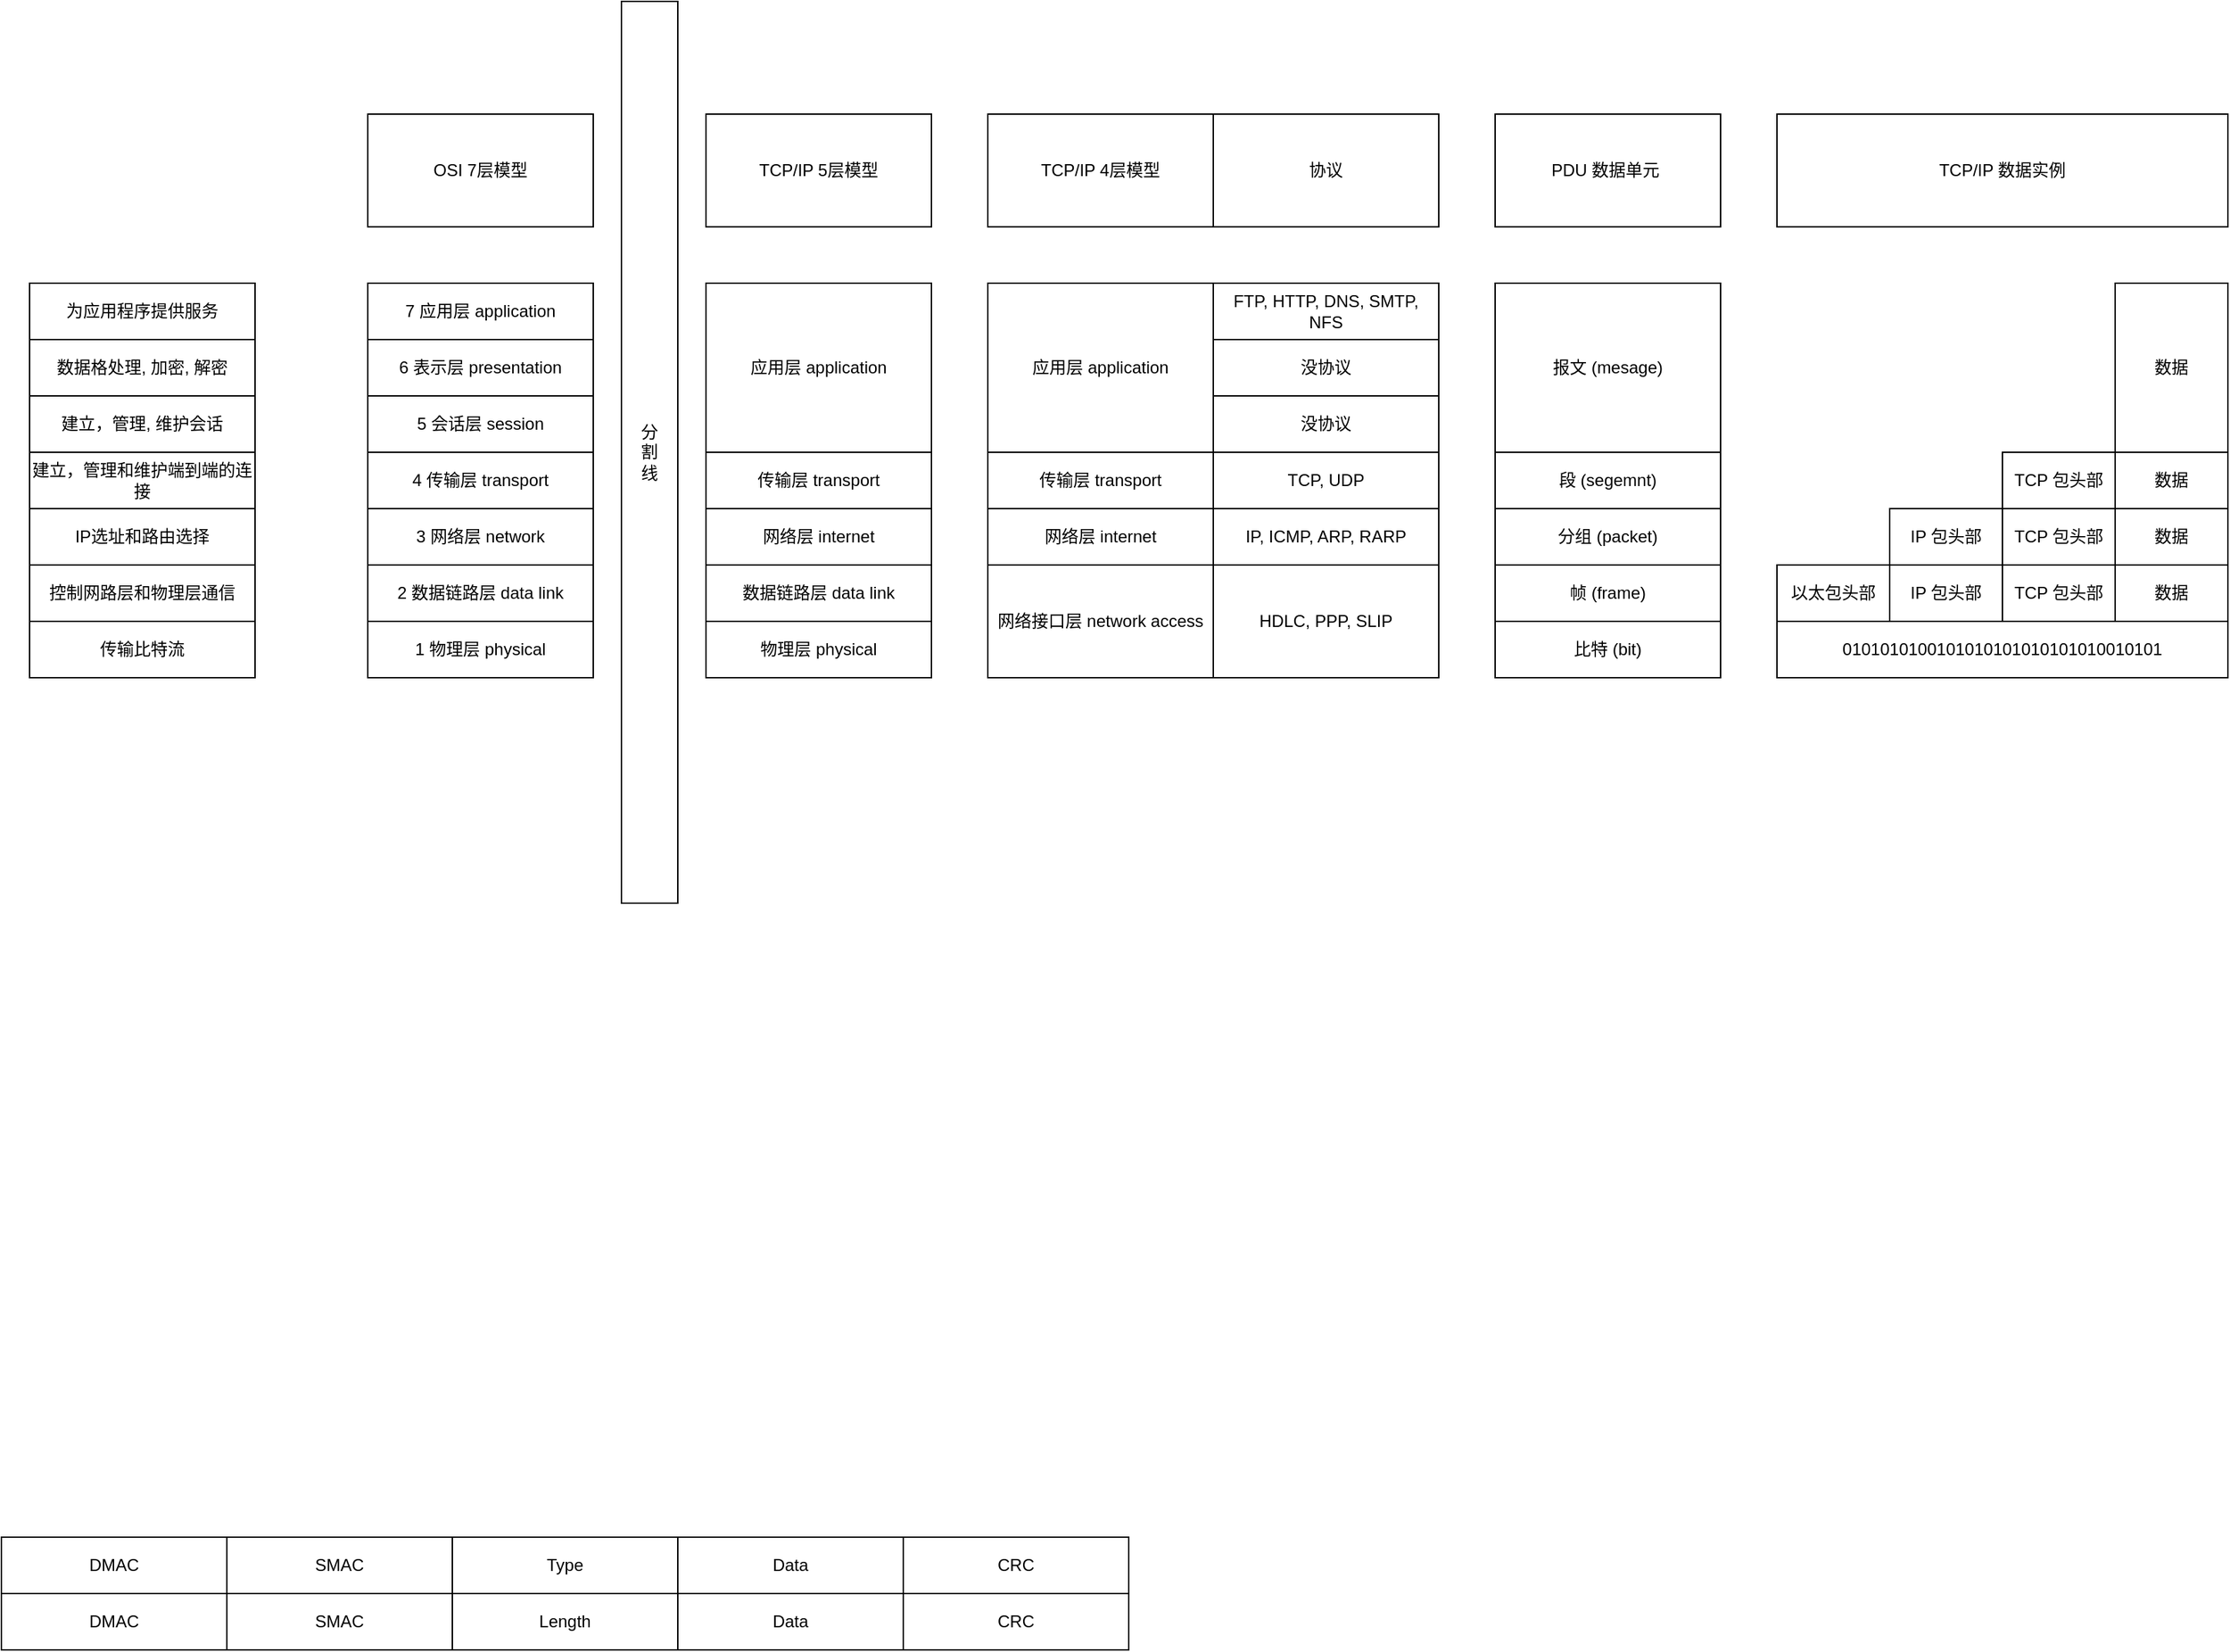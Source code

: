 <mxfile>
    <diagram id="jClCDkFuXlwsBZGfU6mE" name="第 1 页">
        <mxGraphModel dx="1913" dy="944" grid="1" gridSize="10" guides="1" tooltips="1" connect="1" arrows="1" fold="1" page="1" pageScale="1" pageWidth="850" pageHeight="1100" math="0" shadow="0">
            <root>
                <mxCell id="0"/>
                <mxCell id="1" parent="0"/>
                <mxCell id="3" value="7 应用层 application" style="rounded=0;whiteSpace=wrap;html=1;" parent="1" vertex="1">
                    <mxGeometry x="320" y="240" width="160" height="40" as="geometry"/>
                </mxCell>
                <mxCell id="4" value="6 表示层 presentation" style="rounded=0;whiteSpace=wrap;html=1;" parent="1" vertex="1">
                    <mxGeometry x="320" y="280" width="160" height="40" as="geometry"/>
                </mxCell>
                <mxCell id="5" value="5 会话层 session" style="rounded=0;whiteSpace=wrap;html=1;" parent="1" vertex="1">
                    <mxGeometry x="320" y="320" width="160" height="40" as="geometry"/>
                </mxCell>
                <mxCell id="6" value="4 传输层 transport" style="rounded=0;whiteSpace=wrap;html=1;" parent="1" vertex="1">
                    <mxGeometry x="320" y="360" width="160" height="40" as="geometry"/>
                </mxCell>
                <mxCell id="7" value="3 网络层 network" style="rounded=0;whiteSpace=wrap;html=1;" parent="1" vertex="1">
                    <mxGeometry x="320" y="400" width="160" height="40" as="geometry"/>
                </mxCell>
                <mxCell id="8" value="2 数据链路层 data link" style="rounded=0;whiteSpace=wrap;html=1;" parent="1" vertex="1">
                    <mxGeometry x="320" y="440" width="160" height="40" as="geometry"/>
                </mxCell>
                <mxCell id="9" value="1 物理层 physical" style="rounded=0;whiteSpace=wrap;html=1;" parent="1" vertex="1">
                    <mxGeometry x="320" y="480" width="160" height="40" as="geometry"/>
                </mxCell>
                <mxCell id="10" value="OSI 7层模型" style="rounded=0;whiteSpace=wrap;html=1;" parent="1" vertex="1">
                    <mxGeometry x="320" y="120" width="160" height="80" as="geometry"/>
                </mxCell>
                <mxCell id="11" value="应用层 application" style="rounded=0;whiteSpace=wrap;html=1;" parent="1" vertex="1">
                    <mxGeometry x="560" y="240" width="160" height="120" as="geometry"/>
                </mxCell>
                <mxCell id="12" value="传输层 transport" style="rounded=0;whiteSpace=wrap;html=1;" parent="1" vertex="1">
                    <mxGeometry x="560" y="360" width="160" height="40" as="geometry"/>
                </mxCell>
                <mxCell id="13" value="网络层 internet" style="rounded=0;whiteSpace=wrap;html=1;" parent="1" vertex="1">
                    <mxGeometry x="560" y="400" width="160" height="40" as="geometry"/>
                </mxCell>
                <mxCell id="14" value="数据链路层 data link" style="rounded=0;whiteSpace=wrap;html=1;" parent="1" vertex="1">
                    <mxGeometry x="560" y="440" width="160" height="40" as="geometry"/>
                </mxCell>
                <mxCell id="15" value="TCP/IP 5层模型" style="rounded=0;whiteSpace=wrap;html=1;" parent="1" vertex="1">
                    <mxGeometry x="560" y="120" width="160" height="80" as="geometry"/>
                </mxCell>
                <mxCell id="16" value="为应用程序提供服务" style="rounded=0;whiteSpace=wrap;html=1;" parent="1" vertex="1">
                    <mxGeometry x="80" y="240" width="160" height="40" as="geometry"/>
                </mxCell>
                <mxCell id="17" value="数据格处理, 加密, 解密" style="rounded=0;whiteSpace=wrap;html=1;" parent="1" vertex="1">
                    <mxGeometry x="80" y="280" width="160" height="40" as="geometry"/>
                </mxCell>
                <mxCell id="20" value="控制网路层和物理层通信" style="rounded=0;whiteSpace=wrap;html=1;" parent="1" vertex="1">
                    <mxGeometry x="80" y="440" width="160" height="40" as="geometry"/>
                </mxCell>
                <mxCell id="21" value="建立，管理, 维护会话" style="rounded=0;whiteSpace=wrap;html=1;" parent="1" vertex="1">
                    <mxGeometry x="80" y="320" width="160" height="40" as="geometry"/>
                </mxCell>
                <mxCell id="22" value="建立，管理和维护端到端的连接" style="rounded=0;whiteSpace=wrap;html=1;" parent="1" vertex="1">
                    <mxGeometry x="80" y="360" width="160" height="40" as="geometry"/>
                </mxCell>
                <mxCell id="23" value="IP选址和路由选择" style="rounded=0;whiteSpace=wrap;html=1;" parent="1" vertex="1">
                    <mxGeometry x="80" y="400" width="160" height="40" as="geometry"/>
                </mxCell>
                <mxCell id="24" value="传输比特流" style="rounded=0;whiteSpace=wrap;html=1;" parent="1" vertex="1">
                    <mxGeometry x="80" y="480" width="160" height="40" as="geometry"/>
                </mxCell>
                <mxCell id="25" value="报文 (mesage)" style="rounded=0;whiteSpace=wrap;html=1;" parent="1" vertex="1">
                    <mxGeometry x="1120" y="240" width="160" height="120" as="geometry"/>
                </mxCell>
                <mxCell id="26" value="段 (segemnt)" style="rounded=0;whiteSpace=wrap;html=1;" parent="1" vertex="1">
                    <mxGeometry x="1120" y="360" width="160" height="40" as="geometry"/>
                </mxCell>
                <mxCell id="27" value="分组 (packet)" style="rounded=0;whiteSpace=wrap;html=1;" parent="1" vertex="1">
                    <mxGeometry x="1120" y="400" width="160" height="40" as="geometry"/>
                </mxCell>
                <mxCell id="28" value="帧 (frame)" style="rounded=0;whiteSpace=wrap;html=1;" parent="1" vertex="1">
                    <mxGeometry x="1120" y="440" width="160" height="40" as="geometry"/>
                </mxCell>
                <mxCell id="34" value="PDU 数据单元&amp;nbsp;" style="rounded=0;whiteSpace=wrap;html=1;" parent="1" vertex="1">
                    <mxGeometry x="1120" y="120" width="160" height="80" as="geometry"/>
                </mxCell>
                <mxCell id="35" value="比特 (bit)" style="rounded=0;whiteSpace=wrap;html=1;" parent="1" vertex="1">
                    <mxGeometry x="1120" y="480" width="160" height="40" as="geometry"/>
                </mxCell>
                <mxCell id="57" value="CRC" style="rounded=0;whiteSpace=wrap;html=1;" parent="1" vertex="1">
                    <mxGeometry x="700" y="1130" width="160" height="40" as="geometry"/>
                </mxCell>
                <mxCell id="58" value="Data" style="rounded=0;whiteSpace=wrap;html=1;" parent="1" vertex="1">
                    <mxGeometry x="540" y="1130" width="160" height="40" as="geometry"/>
                </mxCell>
                <mxCell id="59" value="Type" style="rounded=0;whiteSpace=wrap;html=1;" parent="1" vertex="1">
                    <mxGeometry x="380" y="1130" width="160" height="40" as="geometry"/>
                </mxCell>
                <mxCell id="60" value="SMAC" style="rounded=0;whiteSpace=wrap;html=1;" parent="1" vertex="1">
                    <mxGeometry x="220" y="1130" width="160" height="40" as="geometry"/>
                </mxCell>
                <mxCell id="61" value="DMAC" style="rounded=0;whiteSpace=wrap;html=1;" parent="1" vertex="1">
                    <mxGeometry x="60" y="1130" width="160" height="40" as="geometry"/>
                </mxCell>
                <mxCell id="62" value="CRC" style="rounded=0;whiteSpace=wrap;html=1;" parent="1" vertex="1">
                    <mxGeometry x="700" y="1170" width="160" height="40" as="geometry"/>
                </mxCell>
                <mxCell id="63" value="Data" style="rounded=0;whiteSpace=wrap;html=1;" parent="1" vertex="1">
                    <mxGeometry x="540" y="1170" width="160" height="40" as="geometry"/>
                </mxCell>
                <mxCell id="64" value="Length" style="rounded=0;whiteSpace=wrap;html=1;" parent="1" vertex="1">
                    <mxGeometry x="380" y="1170" width="160" height="40" as="geometry"/>
                </mxCell>
                <mxCell id="65" value="SMAC" style="rounded=0;whiteSpace=wrap;html=1;" parent="1" vertex="1">
                    <mxGeometry x="220" y="1170" width="160" height="40" as="geometry"/>
                </mxCell>
                <mxCell id="66" value="DMAC" style="rounded=0;whiteSpace=wrap;html=1;" parent="1" vertex="1">
                    <mxGeometry x="60" y="1170" width="160" height="40" as="geometry"/>
                </mxCell>
                <mxCell id="67" value="应用层 application" style="rounded=0;whiteSpace=wrap;html=1;" vertex="1" parent="1">
                    <mxGeometry x="760" y="240" width="160" height="120" as="geometry"/>
                </mxCell>
                <mxCell id="68" value="传输层 transport" style="rounded=0;whiteSpace=wrap;html=1;" vertex="1" parent="1">
                    <mxGeometry x="760" y="360" width="160" height="40" as="geometry"/>
                </mxCell>
                <mxCell id="69" value="网络层 internet" style="rounded=0;whiteSpace=wrap;html=1;" vertex="1" parent="1">
                    <mxGeometry x="760" y="400" width="160" height="40" as="geometry"/>
                </mxCell>
                <mxCell id="70" value="网络接口层 network access" style="rounded=0;whiteSpace=wrap;html=1;" vertex="1" parent="1">
                    <mxGeometry x="760" y="440" width="160" height="80" as="geometry"/>
                </mxCell>
                <mxCell id="71" value="TCP/IP 4层模型" style="rounded=0;whiteSpace=wrap;html=1;" vertex="1" parent="1">
                    <mxGeometry x="760" y="120" width="160" height="80" as="geometry"/>
                </mxCell>
                <mxCell id="72" value="物理层 physical" style="rounded=0;whiteSpace=wrap;html=1;" vertex="1" parent="1">
                    <mxGeometry x="560" y="480" width="160" height="40" as="geometry"/>
                </mxCell>
                <mxCell id="73" value="协议" style="rounded=0;whiteSpace=wrap;html=1;" vertex="1" parent="1">
                    <mxGeometry x="920" y="120" width="160" height="80" as="geometry"/>
                </mxCell>
                <mxCell id="74" value="FTP, HTTP, DNS, SMTP, NFS" style="rounded=0;whiteSpace=wrap;html=1;" vertex="1" parent="1">
                    <mxGeometry x="920" y="240" width="160" height="40" as="geometry"/>
                </mxCell>
                <mxCell id="75" value="TCP, UDP" style="rounded=0;whiteSpace=wrap;html=1;" vertex="1" parent="1">
                    <mxGeometry x="920" y="360" width="160" height="40" as="geometry"/>
                </mxCell>
                <mxCell id="76" value="IP, ICMP, ARP, RARP" style="rounded=0;whiteSpace=wrap;html=1;" vertex="1" parent="1">
                    <mxGeometry x="920" y="400" width="160" height="40" as="geometry"/>
                </mxCell>
                <mxCell id="77" value="HDLC, PPP, SLIP" style="rounded=0;whiteSpace=wrap;html=1;" vertex="1" parent="1">
                    <mxGeometry x="920" y="440" width="160" height="80" as="geometry"/>
                </mxCell>
                <mxCell id="79" value="没协议" style="rounded=0;whiteSpace=wrap;html=1;" vertex="1" parent="1">
                    <mxGeometry x="920" y="280" width="160" height="40" as="geometry"/>
                </mxCell>
                <mxCell id="80" value="没协议" style="rounded=0;whiteSpace=wrap;html=1;" vertex="1" parent="1">
                    <mxGeometry x="920" y="320" width="160" height="40" as="geometry"/>
                </mxCell>
                <mxCell id="81" value="数据" style="rounded=0;whiteSpace=wrap;html=1;" vertex="1" parent="1">
                    <mxGeometry x="1560" y="240" width="80" height="120" as="geometry"/>
                </mxCell>
                <mxCell id="93" value="数据" style="rounded=0;whiteSpace=wrap;html=1;" vertex="1" parent="1">
                    <mxGeometry x="1560" y="360" width="80" height="40" as="geometry"/>
                </mxCell>
                <mxCell id="94" value="TCP 包头部" style="rounded=0;whiteSpace=wrap;html=1;" vertex="1" parent="1">
                    <mxGeometry x="1480" y="360" width="80" height="40" as="geometry"/>
                </mxCell>
                <mxCell id="95" value="IP 包头部" style="rounded=0;whiteSpace=wrap;html=1;" vertex="1" parent="1">
                    <mxGeometry x="1400" y="400" width="80" height="40" as="geometry"/>
                </mxCell>
                <mxCell id="97" value="数据" style="rounded=0;whiteSpace=wrap;html=1;" vertex="1" parent="1">
                    <mxGeometry x="1560" y="400" width="80" height="40" as="geometry"/>
                </mxCell>
                <mxCell id="98" value="TCP 包头部" style="rounded=0;whiteSpace=wrap;html=1;" vertex="1" parent="1">
                    <mxGeometry x="1480" y="400" width="80" height="40" as="geometry"/>
                </mxCell>
                <mxCell id="99" value="IP 包头部" style="rounded=0;whiteSpace=wrap;html=1;" vertex="1" parent="1">
                    <mxGeometry x="1400" y="440" width="80" height="40" as="geometry"/>
                </mxCell>
                <mxCell id="100" value="以太包头部" style="rounded=0;whiteSpace=wrap;html=1;" vertex="1" parent="1">
                    <mxGeometry x="1320" y="440" width="80" height="40" as="geometry"/>
                </mxCell>
                <mxCell id="101" value="数据" style="rounded=0;whiteSpace=wrap;html=1;" vertex="1" parent="1">
                    <mxGeometry x="1560" y="440" width="80" height="40" as="geometry"/>
                </mxCell>
                <mxCell id="102" value="TCP 包头部" style="rounded=0;whiteSpace=wrap;html=1;" vertex="1" parent="1">
                    <mxGeometry x="1480" y="440" width="80" height="40" as="geometry"/>
                </mxCell>
                <mxCell id="103" value="0101010100101010101010101010010101" style="rounded=0;whiteSpace=wrap;html=1;" vertex="1" parent="1">
                    <mxGeometry x="1320" y="480" width="320" height="40" as="geometry"/>
                </mxCell>
                <mxCell id="104" value="TCP/IP 数据实例" style="rounded=0;whiteSpace=wrap;html=1;" vertex="1" parent="1">
                    <mxGeometry x="1320" y="120" width="320" height="80" as="geometry"/>
                </mxCell>
                <mxCell id="105" value="分&lt;br&gt;割&lt;br&gt;线" style="rounded=0;whiteSpace=wrap;html=1;" vertex="1" parent="1">
                    <mxGeometry x="500" y="40" width="40" height="640" as="geometry"/>
                </mxCell>
            </root>
        </mxGraphModel>
    </diagram>
</mxfile>